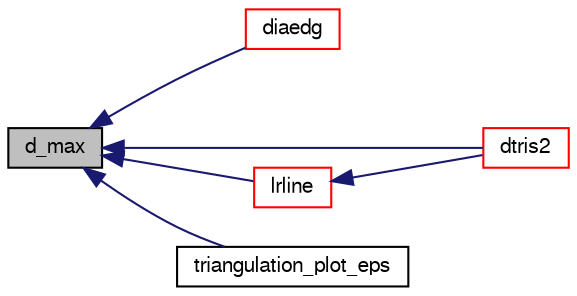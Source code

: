 digraph "d_max"
{
  bgcolor="transparent";
  edge [fontname="FreeSans",fontsize="10",labelfontname="FreeSans",labelfontsize="10"];
  node [fontname="FreeSans",fontsize="10",shape=record];
  rankdir="LR";
  Node7 [label="d_max",height=0.2,width=0.4,color="black", fillcolor="grey75", style="filled", fontcolor="black"];
  Node7 -> Node8 [dir="back",color="midnightblue",fontsize="10",style="solid",fontname="FreeSans"];
  Node8 [label="diaedg",height=0.2,width=0.4,color="red",URL="$a08249.html#ac8cde747098631791b7f8a846034aa1a"];
  Node7 -> Node10 [dir="back",color="midnightblue",fontsize="10",style="solid",fontname="FreeSans"];
  Node10 [label="dtris2",height=0.2,width=0.4,color="red",URL="$a08249.html#a13fa54ae02d52751a5b943d4b39c45bc"];
  Node7 -> Node12 [dir="back",color="midnightblue",fontsize="10",style="solid",fontname="FreeSans"];
  Node12 [label="lrline",height=0.2,width=0.4,color="red",URL="$a08249.html#a11552411107462b23641a61cc03058e2"];
  Node12 -> Node10 [dir="back",color="midnightblue",fontsize="10",style="solid",fontname="FreeSans"];
  Node7 -> Node14 [dir="back",color="midnightblue",fontsize="10",style="solid",fontname="FreeSans"];
  Node14 [label="triangulation_plot_eps",height=0.2,width=0.4,color="black",URL="$a08249.html#adf84cbd396d0b48d501bcd8c3dc730a7"];
}

